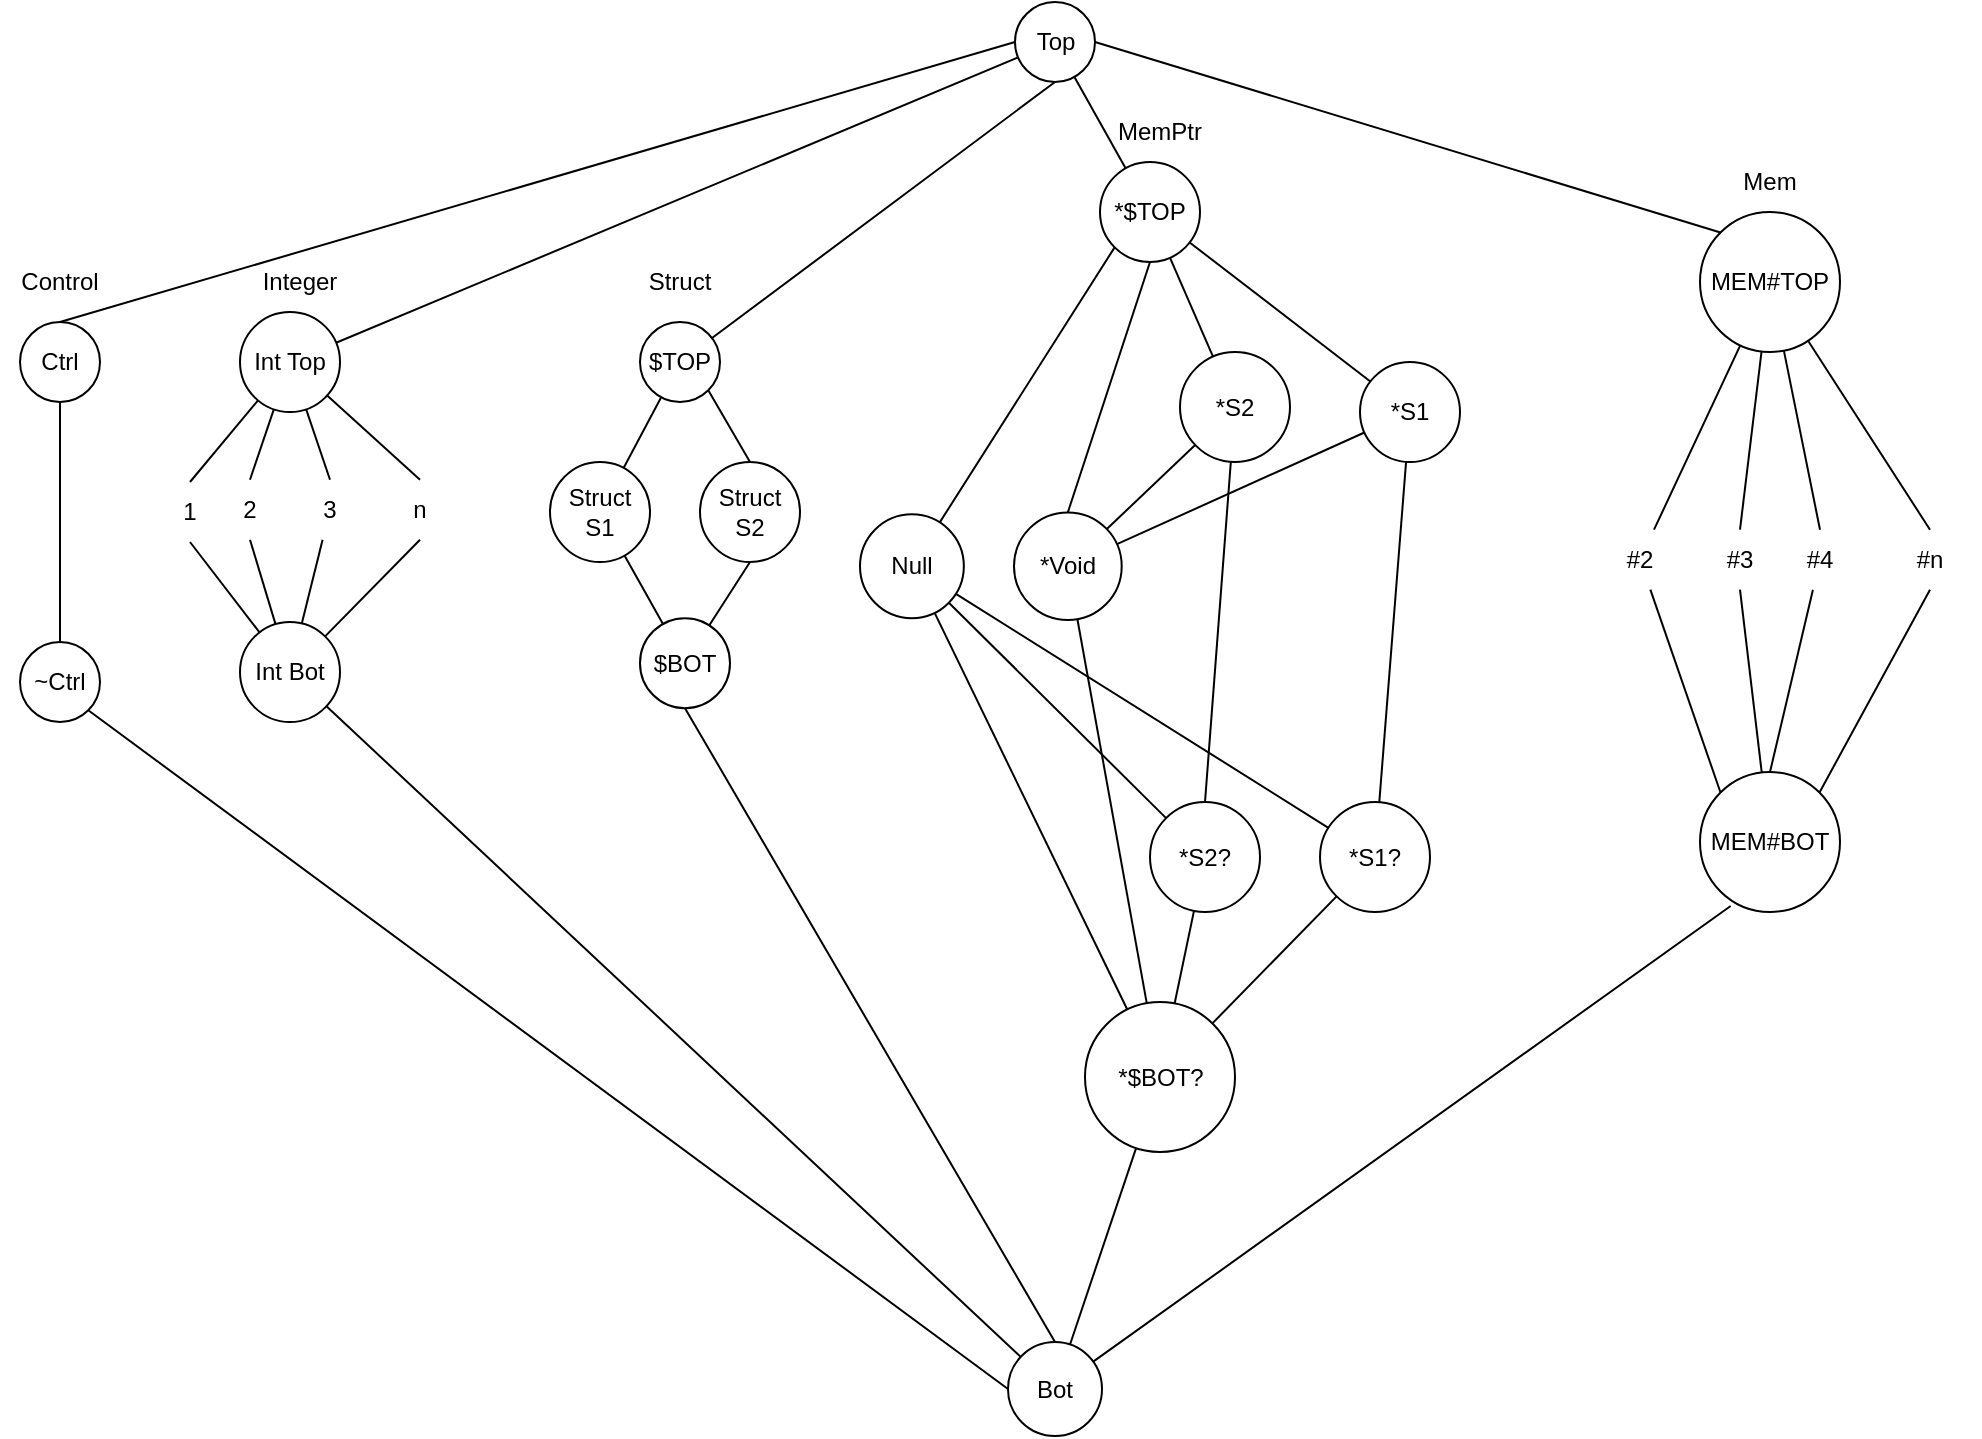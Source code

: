 <mxfile>
    <diagram id="N4dXkE2PwwjNiNYLmPMg" name="Page-1">
        <mxGraphModel dx="1868" dy="907" grid="1" gridSize="10" guides="1" tooltips="1" connect="1" arrows="1" fold="1" page="1" pageScale="1" pageWidth="850" pageHeight="1100" math="0" shadow="0">
            <root>
                <mxCell id="0"/>
                <mxCell id="1" parent="0"/>
                <mxCell id="2" value="Top" style="ellipse;whiteSpace=wrap;html=1;aspect=fixed;" parent="1" vertex="1">
                    <mxGeometry x="527.5" y="40" width="40" height="40" as="geometry"/>
                </mxCell>
                <mxCell id="3" value="Int Top" style="ellipse;whiteSpace=wrap;html=1;aspect=fixed;" parent="1" vertex="1">
                    <mxGeometry x="140" y="195" width="50" height="50" as="geometry"/>
                </mxCell>
                <mxCell id="4" value="Int Bot" style="ellipse;whiteSpace=wrap;html=1;aspect=fixed;" parent="1" vertex="1">
                    <mxGeometry x="140" y="350" width="50" height="50" as="geometry"/>
                </mxCell>
                <mxCell id="5" value="Bot" style="ellipse;whiteSpace=wrap;html=1;aspect=fixed;" parent="1" vertex="1">
                    <mxGeometry x="524" y="710" width="47" height="47" as="geometry"/>
                </mxCell>
                <mxCell id="7" value="1" style="text;html=1;strokeColor=none;fillColor=none;align=center;verticalAlign=middle;whiteSpace=wrap;rounded=0;" parent="1" vertex="1">
                    <mxGeometry x="100" y="280" width="30" height="30" as="geometry"/>
                </mxCell>
                <mxCell id="8" value="2" style="text;html=1;strokeColor=none;fillColor=none;align=center;verticalAlign=middle;whiteSpace=wrap;rounded=0;" parent="1" vertex="1">
                    <mxGeometry x="130" y="278.85" width="30" height="30" as="geometry"/>
                </mxCell>
                <mxCell id="9" value="3" style="text;html=1;strokeColor=none;fillColor=none;align=center;verticalAlign=middle;whiteSpace=wrap;rounded=0;" parent="1" vertex="1">
                    <mxGeometry x="170" y="278.85" width="30" height="30" as="geometry"/>
                </mxCell>
                <mxCell id="10" value="n" style="text;html=1;strokeColor=none;fillColor=none;align=center;verticalAlign=middle;whiteSpace=wrap;rounded=0;" parent="1" vertex="1">
                    <mxGeometry x="220" y="278.85" width="20" height="30" as="geometry"/>
                </mxCell>
                <mxCell id="11" value="" style="endArrow=none;html=1;exitX=0.5;exitY=0;exitDx=0;exitDy=0;" parent="1" source="7" target="3" edge="1">
                    <mxGeometry width="50" height="50" relative="1" as="geometry">
                        <mxPoint x="400" y="490" as="sourcePoint"/>
                        <mxPoint x="450" y="440" as="targetPoint"/>
                    </mxGeometry>
                </mxCell>
                <mxCell id="12" value="" style="endArrow=none;html=1;entryX=0.5;entryY=1;entryDx=0;entryDy=0;" parent="1" source="4" target="7" edge="1">
                    <mxGeometry width="50" height="50" relative="1" as="geometry">
                        <mxPoint x="110" y="360" as="sourcePoint"/>
                        <mxPoint x="160" y="310" as="targetPoint"/>
                    </mxGeometry>
                </mxCell>
                <mxCell id="14" value="" style="endArrow=none;html=1;exitX=0.5;exitY=0;exitDx=0;exitDy=0;" parent="1" source="8" target="3" edge="1">
                    <mxGeometry width="50" height="50" relative="1" as="geometry">
                        <mxPoint x="300" y="640" as="sourcePoint"/>
                        <mxPoint x="350" y="590" as="targetPoint"/>
                    </mxGeometry>
                </mxCell>
                <mxCell id="15" value="" style="endArrow=none;html=1;entryX=0.5;entryY=1;entryDx=0;entryDy=0;" parent="1" source="4" target="8" edge="1">
                    <mxGeometry width="50" height="50" relative="1" as="geometry">
                        <mxPoint x="210" y="510" as="sourcePoint"/>
                        <mxPoint x="260" y="460" as="targetPoint"/>
                    </mxGeometry>
                </mxCell>
                <mxCell id="16" value="" style="endArrow=none;html=1;exitX=0.5;exitY=0;exitDx=0;exitDy=0;" parent="1" source="9" target="3" edge="1">
                    <mxGeometry width="50" height="50" relative="1" as="geometry">
                        <mxPoint x="110" y="590" as="sourcePoint"/>
                        <mxPoint x="160" y="540" as="targetPoint"/>
                    </mxGeometry>
                </mxCell>
                <mxCell id="17" value="" style="endArrow=none;html=1;" parent="1" source="4" target="9" edge="1">
                    <mxGeometry width="50" height="50" relative="1" as="geometry">
                        <mxPoint x="140" y="410" as="sourcePoint"/>
                        <mxPoint x="190" y="360" as="targetPoint"/>
                    </mxGeometry>
                </mxCell>
                <mxCell id="18" value="" style="endArrow=none;html=1;exitX=0.5;exitY=0;exitDx=0;exitDy=0;" parent="1" source="10" target="3" edge="1">
                    <mxGeometry width="50" height="50" relative="1" as="geometry">
                        <mxPoint x="350" y="280" as="sourcePoint"/>
                        <mxPoint x="400" y="230" as="targetPoint"/>
                    </mxGeometry>
                </mxCell>
                <mxCell id="19" value="" style="endArrow=none;html=1;entryX=0.5;entryY=1;entryDx=0;entryDy=0;" parent="1" source="4" target="10" edge="1">
                    <mxGeometry width="50" height="50" relative="1" as="geometry">
                        <mxPoint x="280" y="380" as="sourcePoint"/>
                        <mxPoint x="330" y="330" as="targetPoint"/>
                    </mxGeometry>
                </mxCell>
                <mxCell id="20" value="" style="endArrow=none;html=1;" parent="1" source="3" target="2" edge="1">
                    <mxGeometry width="50" height="50" relative="1" as="geometry">
                        <mxPoint x="280" y="200" as="sourcePoint"/>
                        <mxPoint x="330" y="150" as="targetPoint"/>
                    </mxGeometry>
                </mxCell>
                <mxCell id="21" value="" style="endArrow=none;html=1;" parent="1" source="5" target="4" edge="1">
                    <mxGeometry width="50" height="50" relative="1" as="geometry">
                        <mxPoint x="180" y="540" as="sourcePoint"/>
                        <mxPoint x="230" y="490" as="targetPoint"/>
                    </mxGeometry>
                </mxCell>
                <mxCell id="22" value="*$TOP" style="ellipse;whiteSpace=wrap;html=1;aspect=fixed;" parent="1" vertex="1">
                    <mxGeometry x="570" y="120" width="50" height="50" as="geometry"/>
                </mxCell>
                <mxCell id="23" value="*$BOT?" style="ellipse;whiteSpace=wrap;html=1;aspect=fixed;" parent="1" vertex="1">
                    <mxGeometry x="562.5" y="540" width="75" height="75" as="geometry"/>
                </mxCell>
                <mxCell id="24" value="" style="endArrow=none;html=1;" parent="1" source="5" target="23" edge="1">
                    <mxGeometry width="50" height="50" relative="1" as="geometry">
                        <mxPoint x="400" y="490" as="sourcePoint"/>
                        <mxPoint x="450" y="440" as="targetPoint"/>
                    </mxGeometry>
                </mxCell>
                <mxCell id="31" value="" style="endArrow=none;html=1;entryX=0;entryY=1;entryDx=0;entryDy=0;" parent="1" source="79" target="22" edge="1">
                    <mxGeometry width="50" height="50" relative="1" as="geometry">
                        <mxPoint x="550" y="280" as="sourcePoint"/>
                        <mxPoint x="520" y="200" as="targetPoint"/>
                    </mxGeometry>
                </mxCell>
                <mxCell id="33" value="" style="endArrow=none;html=1;" parent="1" source="22" target="87" edge="1">
                    <mxGeometry width="50" height="50" relative="1" as="geometry">
                        <mxPoint x="715" y="240" as="sourcePoint"/>
                        <mxPoint x="690" y="200" as="targetPoint"/>
                    </mxGeometry>
                </mxCell>
                <mxCell id="34" value="" style="endArrow=none;html=1;" parent="1" source="2" target="22" edge="1">
                    <mxGeometry width="50" height="50" relative="1" as="geometry">
                        <mxPoint x="600" y="120" as="sourcePoint"/>
                        <mxPoint x="650" y="70" as="targetPoint"/>
                    </mxGeometry>
                </mxCell>
                <mxCell id="41" value="Struct&lt;br&gt;S1" style="ellipse;whiteSpace=wrap;html=1;aspect=fixed;" parent="1" vertex="1">
                    <mxGeometry x="295" y="270" width="50" height="50" as="geometry"/>
                </mxCell>
                <mxCell id="42" value="Struct&lt;br&gt;S2" style="ellipse;whiteSpace=wrap;html=1;aspect=fixed;" parent="1" vertex="1">
                    <mxGeometry x="370" y="270" width="50" height="50" as="geometry"/>
                </mxCell>
                <mxCell id="43" value="" style="endArrow=none;html=1;" parent="1" source="41" target="56" edge="1">
                    <mxGeometry width="50" height="50" relative="1" as="geometry">
                        <mxPoint x="343" y="240" as="sourcePoint"/>
                        <mxPoint x="333" y="210" as="targetPoint"/>
                    </mxGeometry>
                </mxCell>
                <mxCell id="44" value="" style="endArrow=none;html=1;" parent="1" source="57" target="41" edge="1">
                    <mxGeometry width="50" height="50" relative="1" as="geometry">
                        <mxPoint x="343" y="360" as="sourcePoint"/>
                        <mxPoint x="383" y="400" as="targetPoint"/>
                    </mxGeometry>
                </mxCell>
                <mxCell id="45" value="" style="endArrow=none;html=1;exitX=0.5;exitY=0;exitDx=0;exitDy=0;entryX=1;entryY=1;entryDx=0;entryDy=0;" parent="1" source="42" target="56" edge="1">
                    <mxGeometry width="50" height="50" relative="1" as="geometry">
                        <mxPoint x="393" y="230" as="sourcePoint"/>
                        <mxPoint x="353" y="220" as="targetPoint"/>
                    </mxGeometry>
                </mxCell>
                <mxCell id="46" value="" style="endArrow=none;html=1;entryX=0.5;entryY=1;entryDx=0;entryDy=0;" parent="1" source="57" target="42" edge="1">
                    <mxGeometry width="50" height="50" relative="1" as="geometry">
                        <mxPoint x="373" y="360" as="sourcePoint"/>
                        <mxPoint x="463" y="360" as="targetPoint"/>
                    </mxGeometry>
                </mxCell>
                <mxCell id="47" value="Ctrl" style="ellipse;whiteSpace=wrap;html=1;aspect=fixed;" parent="1" vertex="1">
                    <mxGeometry x="30" y="200" width="40" height="40" as="geometry"/>
                </mxCell>
                <mxCell id="48" value="~Ctrl" style="ellipse;whiteSpace=wrap;html=1;aspect=fixed;" parent="1" vertex="1">
                    <mxGeometry x="30" y="360" width="40" height="40" as="geometry"/>
                </mxCell>
                <mxCell id="49" value="" style="endArrow=none;html=1;entryX=0;entryY=0.5;entryDx=0;entryDy=0;exitX=0.5;exitY=0;exitDx=0;exitDy=0;" parent="1" source="47" target="2" edge="1">
                    <mxGeometry width="50" height="50" relative="1" as="geometry">
                        <mxPoint x="400" y="470" as="sourcePoint"/>
                        <mxPoint x="450" y="420" as="targetPoint"/>
                    </mxGeometry>
                </mxCell>
                <mxCell id="50" value="" style="endArrow=none;html=1;entryX=0.5;entryY=1;entryDx=0;entryDy=0;exitX=0.5;exitY=0;exitDx=0;exitDy=0;" parent="1" source="48" target="47" edge="1">
                    <mxGeometry width="50" height="50" relative="1" as="geometry">
                        <mxPoint x="82" y="330" as="sourcePoint"/>
                        <mxPoint x="132" y="280" as="targetPoint"/>
                    </mxGeometry>
                </mxCell>
                <mxCell id="51" value="" style="endArrow=none;html=1;entryX=1;entryY=1;entryDx=0;entryDy=0;exitX=0;exitY=0.5;exitDx=0;exitDy=0;" parent="1" source="5" target="48" edge="1">
                    <mxGeometry width="50" height="50" relative="1" as="geometry">
                        <mxPoint x="120" y="500" as="sourcePoint"/>
                        <mxPoint x="170" y="450" as="targetPoint"/>
                    </mxGeometry>
                </mxCell>
                <mxCell id="55" value="" style="endArrow=none;html=1;" parent="1" source="23" target="89" edge="1">
                    <mxGeometry width="50" height="50" relative="1" as="geometry">
                        <mxPoint x="680" y="390" as="sourcePoint"/>
                        <mxPoint x="660" y="310" as="targetPoint"/>
                    </mxGeometry>
                </mxCell>
                <mxCell id="56" value="$TOP" style="ellipse;whiteSpace=wrap;html=1;aspect=fixed;" parent="1" vertex="1">
                    <mxGeometry x="340" y="200" width="40" height="40" as="geometry"/>
                </mxCell>
                <mxCell id="57" value="$BOT" style="ellipse;whiteSpace=wrap;html=1;aspect=fixed;" parent="1" vertex="1">
                    <mxGeometry x="340" y="348.07" width="45" height="45" as="geometry"/>
                </mxCell>
                <mxCell id="58" value="" style="endArrow=none;html=1;entryX=0.5;entryY=1;entryDx=0;entryDy=0;" parent="1" source="56" target="2" edge="1">
                    <mxGeometry width="50" height="50" relative="1" as="geometry">
                        <mxPoint x="400" y="490" as="sourcePoint"/>
                        <mxPoint x="450" y="440" as="targetPoint"/>
                    </mxGeometry>
                </mxCell>
                <mxCell id="59" value="" style="endArrow=none;html=1;entryX=0.5;entryY=1;entryDx=0;entryDy=0;exitX=0.5;exitY=0;exitDx=0;exitDy=0;" parent="1" source="5" target="57" edge="1">
                    <mxGeometry width="50" height="50" relative="1" as="geometry">
                        <mxPoint x="540" y="710" as="sourcePoint"/>
                        <mxPoint x="590" y="660" as="targetPoint"/>
                    </mxGeometry>
                </mxCell>
                <mxCell id="61" value="MEM#TOP" style="ellipse;whiteSpace=wrap;html=1;aspect=fixed;" parent="1" vertex="1">
                    <mxGeometry x="870" y="145" width="70" height="70" as="geometry"/>
                </mxCell>
                <mxCell id="62" value="#3" style="text;html=1;strokeColor=none;fillColor=none;align=center;verticalAlign=middle;whiteSpace=wrap;rounded=0;" parent="1" vertex="1">
                    <mxGeometry x="870" y="303.85" width="40" height="30" as="geometry"/>
                </mxCell>
                <mxCell id="63" value="#4" style="text;html=1;strokeColor=none;fillColor=none;align=center;verticalAlign=middle;whiteSpace=wrap;rounded=0;" parent="1" vertex="1">
                    <mxGeometry x="910" y="303.85" width="40" height="30" as="geometry"/>
                </mxCell>
                <mxCell id="64" value="#n" style="text;html=1;strokeColor=none;fillColor=none;align=center;verticalAlign=middle;whiteSpace=wrap;rounded=0;" parent="1" vertex="1">
                    <mxGeometry x="960" y="303.85" width="50" height="30" as="geometry"/>
                </mxCell>
                <mxCell id="65" value="" style="endArrow=none;html=1;" parent="1" source="73" target="61" edge="1">
                    <mxGeometry width="50" height="50" relative="1" as="geometry">
                        <mxPoint x="850" y="303.85" as="sourcePoint"/>
                        <mxPoint x="895.915" y="264.999" as="targetPoint"/>
                    </mxGeometry>
                </mxCell>
                <mxCell id="66" value="" style="endArrow=none;html=1;exitX=0;exitY=0;exitDx=0;exitDy=0;" parent="1" source="74" target="73" edge="1">
                    <mxGeometry width="50" height="50" relative="1" as="geometry">
                        <mxPoint x="897.322" y="381.172" as="sourcePoint"/>
                        <mxPoint x="850" y="333.85" as="targetPoint"/>
                    </mxGeometry>
                </mxCell>
                <mxCell id="67" value="" style="endArrow=none;html=1;exitX=0.5;exitY=0;exitDx=0;exitDy=0;" parent="1" source="62" target="61" edge="1">
                    <mxGeometry width="50" height="50" relative="1" as="geometry">
                        <mxPoint x="990" y="663.85" as="sourcePoint"/>
                        <mxPoint x="901.578" y="269.942" as="targetPoint"/>
                    </mxGeometry>
                </mxCell>
                <mxCell id="68" value="" style="endArrow=none;html=1;entryX=0.5;entryY=1;entryDx=0;entryDy=0;" parent="1" source="74" target="62" edge="1">
                    <mxGeometry width="50" height="50" relative="1" as="geometry">
                        <mxPoint x="903.148" y="376.838" as="sourcePoint"/>
                        <mxPoint x="950" y="483.85" as="targetPoint"/>
                    </mxGeometry>
                </mxCell>
                <mxCell id="69" value="" style="endArrow=none;html=1;exitX=0.5;exitY=0;exitDx=0;exitDy=0;" parent="1" source="63" target="61" edge="1">
                    <mxGeometry width="50" height="50" relative="1" as="geometry">
                        <mxPoint x="800" y="613.85" as="sourcePoint"/>
                        <mxPoint x="912.737" y="273.747" as="targetPoint"/>
                    </mxGeometry>
                </mxCell>
                <mxCell id="70" value="" style="endArrow=none;html=1;exitX=0.5;exitY=0;exitDx=0;exitDy=0;" parent="1" source="74" target="63" edge="1">
                    <mxGeometry width="50" height="50" relative="1" as="geometry">
                        <mxPoint x="913.464" y="373.897" as="sourcePoint"/>
                        <mxPoint x="880" y="383.85" as="targetPoint"/>
                    </mxGeometry>
                </mxCell>
                <mxCell id="71" value="" style="endArrow=none;html=1;exitX=0.5;exitY=0;exitDx=0;exitDy=0;" parent="1" source="64" target="61" edge="1">
                    <mxGeometry width="50" height="50" relative="1" as="geometry">
                        <mxPoint x="1040" y="303.85" as="sourcePoint"/>
                        <mxPoint x="934.085" y="264.999" as="targetPoint"/>
                    </mxGeometry>
                </mxCell>
                <mxCell id="72" value="" style="endArrow=none;html=1;entryX=0.5;entryY=1;entryDx=0;entryDy=0;exitX=1;exitY=0;exitDx=0;exitDy=0;" parent="1" source="74" target="64" edge="1">
                    <mxGeometry width="50" height="50" relative="1" as="geometry">
                        <mxPoint x="932.678" y="381.172" as="sourcePoint"/>
                        <mxPoint x="1020" y="353.85" as="targetPoint"/>
                    </mxGeometry>
                </mxCell>
                <mxCell id="73" value="#2" style="text;html=1;strokeColor=none;fillColor=none;align=center;verticalAlign=middle;whiteSpace=wrap;rounded=0;" parent="1" vertex="1">
                    <mxGeometry x="820" y="303.85" width="40" height="30" as="geometry"/>
                </mxCell>
                <mxCell id="74" value="MEM#BOT" style="ellipse;whiteSpace=wrap;html=1;aspect=fixed;" parent="1" vertex="1">
                    <mxGeometry x="870" y="425" width="70" height="70" as="geometry"/>
                </mxCell>
                <mxCell id="75" value="" style="endArrow=none;html=1;entryX=1;entryY=0.5;entryDx=0;entryDy=0;exitX=0;exitY=0;exitDx=0;exitDy=0;" parent="1" source="61" target="2" edge="1">
                    <mxGeometry width="50" height="50" relative="1" as="geometry">
                        <mxPoint x="1030" y="130" as="sourcePoint"/>
                        <mxPoint x="1080" y="80" as="targetPoint"/>
                    </mxGeometry>
                </mxCell>
                <mxCell id="76" value="" style="endArrow=none;html=1;entryX=0.219;entryY=0.957;entryDx=0;entryDy=0;entryPerimeter=0;" parent="1" source="5" target="74" edge="1">
                    <mxGeometry width="50" height="50" relative="1" as="geometry">
                        <mxPoint x="610" y="640" as="sourcePoint"/>
                        <mxPoint x="660" y="590" as="targetPoint"/>
                    </mxGeometry>
                </mxCell>
                <mxCell id="79" value="Null" style="ellipse;whiteSpace=wrap;html=1;aspect=fixed;" parent="1" vertex="1">
                    <mxGeometry x="450" y="296.15" width="51.92" height="51.92" as="geometry"/>
                </mxCell>
                <mxCell id="81" value="*Void" style="ellipse;whiteSpace=wrap;html=1;aspect=fixed;" parent="1" vertex="1">
                    <mxGeometry x="527" y="295.19" width="53.85" height="53.85" as="geometry"/>
                </mxCell>
                <mxCell id="82" value="" style="endArrow=none;html=1;" parent="1" source="23" target="81" edge="1">
                    <mxGeometry width="50" height="50" relative="1" as="geometry">
                        <mxPoint x="540" y="550" as="sourcePoint"/>
                        <mxPoint x="760" y="310" as="targetPoint"/>
                    </mxGeometry>
                </mxCell>
                <mxCell id="85" value="" style="endArrow=none;html=1;" parent="1" source="23" target="79" edge="1">
                    <mxGeometry width="50" height="50" relative="1" as="geometry">
                        <mxPoint x="555" y="340" as="sourcePoint"/>
                        <mxPoint x="690" y="230" as="targetPoint"/>
                    </mxGeometry>
                </mxCell>
                <mxCell id="87" value="*S1" style="ellipse;whiteSpace=wrap;html=1;aspect=fixed;" parent="1" vertex="1">
                    <mxGeometry x="700" y="220" width="50" height="50" as="geometry"/>
                </mxCell>
                <mxCell id="88" value="" style="endArrow=none;html=1;" parent="1" source="79" target="89" edge="1">
                    <mxGeometry width="50" height="50" relative="1" as="geometry">
                        <mxPoint x="620" y="290" as="sourcePoint"/>
                        <mxPoint x="650" y="290" as="targetPoint"/>
                    </mxGeometry>
                </mxCell>
                <mxCell id="89" value="*S1?" style="ellipse;whiteSpace=wrap;html=1;aspect=fixed;" parent="1" vertex="1">
                    <mxGeometry x="680" y="440" width="55" height="55" as="geometry"/>
                </mxCell>
                <mxCell id="90" value="" style="endArrow=none;html=1;" parent="1" source="89" target="87" edge="1">
                    <mxGeometry width="50" height="50" relative="1" as="geometry">
                        <mxPoint x="640" y="240" as="sourcePoint"/>
                        <mxPoint x="690" y="190" as="targetPoint"/>
                    </mxGeometry>
                </mxCell>
                <mxCell id="92" value="*S2" style="ellipse;whiteSpace=wrap;html=1;aspect=fixed;" parent="1" vertex="1">
                    <mxGeometry x="610" y="215" width="55" height="55" as="geometry"/>
                </mxCell>
                <mxCell id="93" value="" style="endArrow=none;html=1;" parent="1" source="22" target="92" edge="1">
                    <mxGeometry width="50" height="50" relative="1" as="geometry">
                        <mxPoint x="650" y="70" as="sourcePoint"/>
                        <mxPoint x="700" y="20" as="targetPoint"/>
                    </mxGeometry>
                </mxCell>
                <mxCell id="94" value="" style="endArrow=none;html=1;" parent="1" source="81" target="92" edge="1">
                    <mxGeometry width="50" height="50" relative="1" as="geometry">
                        <mxPoint x="680" y="640" as="sourcePoint"/>
                        <mxPoint x="730" y="590" as="targetPoint"/>
                    </mxGeometry>
                </mxCell>
                <mxCell id="95" value="" style="endArrow=none;html=1;" parent="1" source="81" target="87" edge="1">
                    <mxGeometry width="50" height="50" relative="1" as="geometry">
                        <mxPoint x="650" y="640" as="sourcePoint"/>
                        <mxPoint x="700" y="590" as="targetPoint"/>
                    </mxGeometry>
                </mxCell>
                <mxCell id="96" value="*S2?" style="ellipse;whiteSpace=wrap;html=1;aspect=fixed;" parent="1" vertex="1">
                    <mxGeometry x="595" y="440" width="55" height="55" as="geometry"/>
                </mxCell>
                <mxCell id="101" value="" style="endArrow=none;html=1;exitX=0;exitY=0;exitDx=0;exitDy=0;" parent="1" source="96" target="79" edge="1">
                    <mxGeometry width="50" height="50" relative="1" as="geometry">
                        <mxPoint x="800" y="760" as="sourcePoint"/>
                        <mxPoint x="850" y="710" as="targetPoint"/>
                    </mxGeometry>
                </mxCell>
                <mxCell id="102" value="" style="endArrow=none;html=1;exitX=0.5;exitY=0;exitDx=0;exitDy=0;" parent="1" source="96" target="92" edge="1">
                    <mxGeometry width="50" height="50" relative="1" as="geometry">
                        <mxPoint x="730" y="670" as="sourcePoint"/>
                        <mxPoint x="600" y="240" as="targetPoint"/>
                    </mxGeometry>
                </mxCell>
                <mxCell id="103" value="" style="endArrow=none;html=1;" parent="1" source="23" target="96" edge="1">
                    <mxGeometry width="50" height="50" relative="1" as="geometry">
                        <mxPoint x="700" y="530" as="sourcePoint"/>
                        <mxPoint x="750" y="480" as="targetPoint"/>
                    </mxGeometry>
                </mxCell>
                <mxCell id="104" value="" style="endArrow=none;html=1;entryX=0.5;entryY=1;entryDx=0;entryDy=0;exitX=0.5;exitY=0;exitDx=0;exitDy=0;" edge="1" parent="1" source="81" target="22">
                    <mxGeometry width="50" height="50" relative="1" as="geometry">
                        <mxPoint x="210" y="720" as="sourcePoint"/>
                        <mxPoint x="260" y="670" as="targetPoint"/>
                    </mxGeometry>
                </mxCell>
                <mxCell id="105" value="Control" style="text;html=1;strokeColor=none;fillColor=none;align=center;verticalAlign=middle;whiteSpace=wrap;rounded=0;" vertex="1" parent="1">
                    <mxGeometry x="20" y="165" width="60" height="30" as="geometry"/>
                </mxCell>
                <mxCell id="106" value="Integer" style="text;html=1;strokeColor=none;fillColor=none;align=center;verticalAlign=middle;whiteSpace=wrap;rounded=0;" vertex="1" parent="1">
                    <mxGeometry x="140" y="165" width="60" height="30" as="geometry"/>
                </mxCell>
                <mxCell id="107" value="Struct" style="text;html=1;strokeColor=none;fillColor=none;align=center;verticalAlign=middle;whiteSpace=wrap;rounded=0;" vertex="1" parent="1">
                    <mxGeometry x="330" y="165" width="60" height="30" as="geometry"/>
                </mxCell>
                <mxCell id="108" value="MemPtr" style="text;html=1;strokeColor=none;fillColor=none;align=center;verticalAlign=middle;whiteSpace=wrap;rounded=0;" vertex="1" parent="1">
                    <mxGeometry x="570" y="90" width="60" height="30" as="geometry"/>
                </mxCell>
                <mxCell id="109" value="Mem" style="text;html=1;strokeColor=none;fillColor=none;align=center;verticalAlign=middle;whiteSpace=wrap;rounded=0;" vertex="1" parent="1">
                    <mxGeometry x="875" y="115" width="60" height="30" as="geometry"/>
                </mxCell>
            </root>
        </mxGraphModel>
    </diagram>
</mxfile>